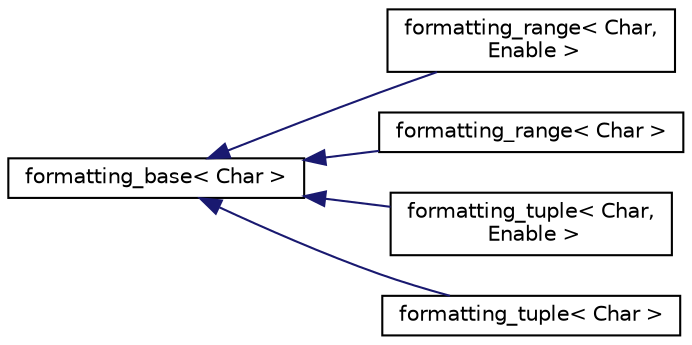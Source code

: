 digraph "Graphical Class Hierarchy"
{
  edge [fontname="Helvetica",fontsize="10",labelfontname="Helvetica",labelfontsize="10"];
  node [fontname="Helvetica",fontsize="10",shape=record];
  rankdir="LR";
  Node1 [label="formatting_base\< Char \>",height=0.2,width=0.4,color="black", fillcolor="white", style="filled",URL="$structformatting__base.html"];
  Node1 -> Node2 [dir="back",color="midnightblue",fontsize="10",style="solid",fontname="Helvetica"];
  Node2 [label="formatting_range\< Char,\l Enable \>",height=0.2,width=0.4,color="black", fillcolor="white", style="filled",URL="$structformatting__range.html"];
  Node1 -> Node3 [dir="back",color="midnightblue",fontsize="10",style="solid",fontname="Helvetica"];
  Node3 [label="formatting_range\< Char \>",height=0.2,width=0.4,color="black", fillcolor="white", style="filled",URL="$structformatting__range.html"];
  Node1 -> Node4 [dir="back",color="midnightblue",fontsize="10",style="solid",fontname="Helvetica"];
  Node4 [label="formatting_tuple\< Char,\l Enable \>",height=0.2,width=0.4,color="black", fillcolor="white", style="filled",URL="$structformatting__tuple.html"];
  Node1 -> Node5 [dir="back",color="midnightblue",fontsize="10",style="solid",fontname="Helvetica"];
  Node5 [label="formatting_tuple\< Char \>",height=0.2,width=0.4,color="black", fillcolor="white", style="filled",URL="$structformatting__tuple.html"];
}
